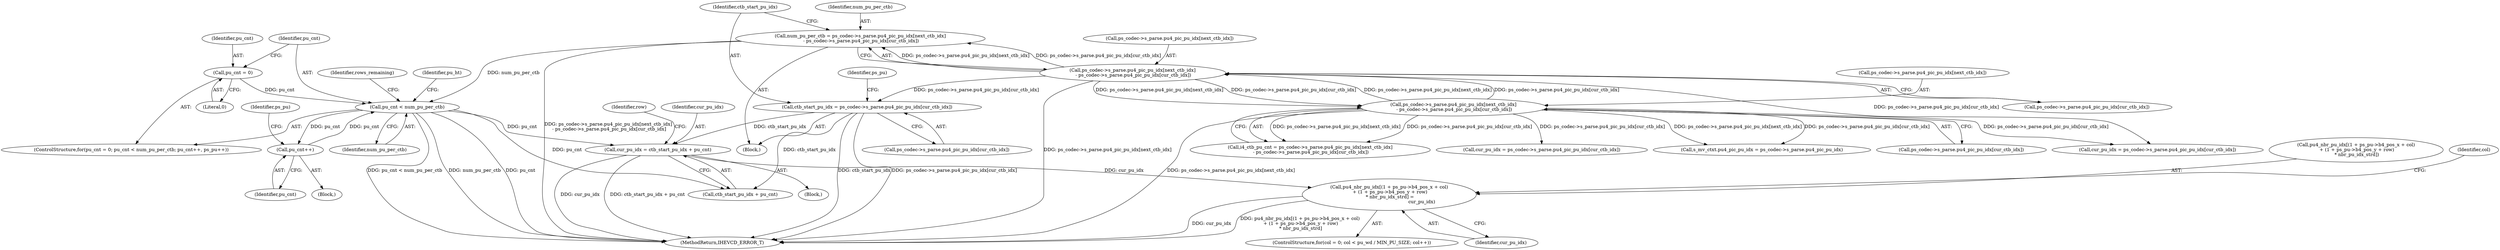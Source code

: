 digraph "0_Android_2b9fb0c2074d370a254b35e2489de2d94943578d@array" {
"1003769" [label="(Call,pu4_nbr_pu_idx[(1 + ps_pu->b4_pos_x + col)\n + (1 + ps_pu->b4_pos_y + row)\n * nbr_pu_idx_strd] =\n                                            cur_pu_idx)"];
"1003742" [label="(Call,cur_pu_idx = ctb_start_pu_idx + pu_cnt)"];
"1003689" [label="(Call,ctb_start_pu_idx = ps_codec->s_parse.pu4_pic_pu_idx[cur_ctb_idx])"];
"1003674" [label="(Call,ps_codec->s_parse.pu4_pic_pu_idx[next_ctb_idx]\n - ps_codec->s_parse.pu4_pic_pu_idx[cur_ctb_idx])"];
"1003362" [label="(Call,ps_codec->s_parse.pu4_pic_pu_idx[next_ctb_idx]\n - ps_codec->s_parse.pu4_pic_pu_idx[cur_ctb_idx])"];
"1003712" [label="(Call,pu_cnt < num_pu_per_ctb)"];
"1003716" [label="(Call,pu_cnt++)"];
"1003709" [label="(Call,pu_cnt = 0)"];
"1003672" [label="(Call,num_pu_per_ctb = ps_codec->s_parse.pu4_pic_pu_idx[next_ctb_idx]\n - ps_codec->s_parse.pu4_pic_pu_idx[cur_ctb_idx])"];
"1003749" [label="(Identifier,row)"];
"1003362" [label="(Call,ps_codec->s_parse.pu4_pic_pu_idx[next_ctb_idx]\n - ps_codec->s_parse.pu4_pic_pu_idx[cur_ctb_idx])"];
"1003758" [label="(ControlStructure,for(col = 0; col < pu_wd / MIN_PU_SIZE; col++))"];
"1003743" [label="(Identifier,cur_pu_idx)"];
"1003699" [label="(Identifier,ps_pu)"];
"1003377" [label="(Call,cur_pu_idx = ps_codec->s_parse.pu4_pic_pu_idx[cur_ctb_idx])"];
"1003714" [label="(Identifier,num_pu_per_ctb)"];
"1003770" [label="(Call,pu4_nbr_pu_idx[(1 + ps_pu->b4_pos_x + col)\n + (1 + ps_pu->b4_pos_y + row)\n * nbr_pu_idx_strd])"];
"1003363" [label="(Call,ps_codec->s_parse.pu4_pic_pu_idx[next_ctb_idx])"];
"1003720" [label="(Block,)"];
"1003711" [label="(Literal,0)"];
"1003682" [label="(Call,ps_codec->s_parse.pu4_pic_pu_idx[cur_ctb_idx])"];
"1003744" [label="(Call,ctb_start_pu_idx + pu_cnt)"];
"1003716" [label="(Call,pu_cnt++)"];
"1003370" [label="(Call,ps_codec->s_parse.pu4_pic_pu_idx[cur_ctb_idx])"];
"1003710" [label="(Identifier,pu_cnt)"];
"1003673" [label="(Identifier,num_pu_per_ctb)"];
"1003675" [label="(Call,ps_codec->s_parse.pu4_pic_pu_idx[next_ctb_idx])"];
"1005291" [label="(MethodReturn,IHEVCD_ERROR_T)"];
"1003789" [label="(Identifier,cur_pu_idx)"];
"1003769" [label="(Call,pu4_nbr_pu_idx[(1 + ps_pu->b4_pos_x + col)\n + (1 + ps_pu->b4_pos_y + row)\n * nbr_pu_idx_strd] =\n                                            cur_pu_idx)"];
"1003768" [label="(Identifier,col)"];
"1003691" [label="(Call,ps_codec->s_parse.pu4_pic_pu_idx[cur_ctb_idx])"];
"1003713" [label="(Identifier,pu_cnt)"];
"1003717" [label="(Identifier,pu_cnt)"];
"1003724" [label="(Identifier,pu_ht)"];
"1003709" [label="(Call,pu_cnt = 0)"];
"1003712" [label="(Call,pu_cnt < num_pu_per_ctb)"];
"1003719" [label="(Identifier,ps_pu)"];
"1003715" [label="(Block,)"];
"1003689" [label="(Call,ctb_start_pu_idx = ps_codec->s_parse.pu4_pic_pu_idx[cur_ctb_idx])"];
"1003534" [label="(Block,)"];
"1003674" [label="(Call,ps_codec->s_parse.pu4_pic_pu_idx[next_ctb_idx]\n - ps_codec->s_parse.pu4_pic_pu_idx[cur_ctb_idx])"];
"1003479" [label="(Call,s_mv_ctxt.pu4_pic_pu_idx = ps_codec->s_parse.pu4_pic_pu_idx)"];
"1003690" [label="(Identifier,ctb_start_pu_idx)"];
"1003954" [label="(Call,cur_pu_idx = ps_codec->s_parse.pu4_pic_pu_idx[cur_ctb_idx])"];
"1003742" [label="(Call,cur_pu_idx = ctb_start_pu_idx + pu_cnt)"];
"1003672" [label="(Call,num_pu_per_ctb = ps_codec->s_parse.pu4_pic_pu_idx[next_ctb_idx]\n - ps_codec->s_parse.pu4_pic_pu_idx[cur_ctb_idx])"];
"1003793" [label="(Identifier,rows_remaining)"];
"1003708" [label="(ControlStructure,for(pu_cnt = 0; pu_cnt < num_pu_per_ctb; pu_cnt++, ps_pu++))"];
"1003360" [label="(Call,i4_ctb_pu_cnt = ps_codec->s_parse.pu4_pic_pu_idx[next_ctb_idx]\n - ps_codec->s_parse.pu4_pic_pu_idx[cur_ctb_idx])"];
"1003769" -> "1003758"  [label="AST: "];
"1003769" -> "1003789"  [label="CFG: "];
"1003770" -> "1003769"  [label="AST: "];
"1003789" -> "1003769"  [label="AST: "];
"1003768" -> "1003769"  [label="CFG: "];
"1003769" -> "1005291"  [label="DDG: cur_pu_idx"];
"1003769" -> "1005291"  [label="DDG: pu4_nbr_pu_idx[(1 + ps_pu->b4_pos_x + col)\n + (1 + ps_pu->b4_pos_y + row)\n * nbr_pu_idx_strd]"];
"1003742" -> "1003769"  [label="DDG: cur_pu_idx"];
"1003742" -> "1003720"  [label="AST: "];
"1003742" -> "1003744"  [label="CFG: "];
"1003743" -> "1003742"  [label="AST: "];
"1003744" -> "1003742"  [label="AST: "];
"1003749" -> "1003742"  [label="CFG: "];
"1003742" -> "1005291"  [label="DDG: cur_pu_idx"];
"1003742" -> "1005291"  [label="DDG: ctb_start_pu_idx + pu_cnt"];
"1003689" -> "1003742"  [label="DDG: ctb_start_pu_idx"];
"1003712" -> "1003742"  [label="DDG: pu_cnt"];
"1003689" -> "1003534"  [label="AST: "];
"1003689" -> "1003691"  [label="CFG: "];
"1003690" -> "1003689"  [label="AST: "];
"1003691" -> "1003689"  [label="AST: "];
"1003699" -> "1003689"  [label="CFG: "];
"1003689" -> "1005291"  [label="DDG: ctb_start_pu_idx"];
"1003689" -> "1005291"  [label="DDG: ps_codec->s_parse.pu4_pic_pu_idx[cur_ctb_idx]"];
"1003674" -> "1003689"  [label="DDG: ps_codec->s_parse.pu4_pic_pu_idx[cur_ctb_idx]"];
"1003689" -> "1003744"  [label="DDG: ctb_start_pu_idx"];
"1003674" -> "1003672"  [label="AST: "];
"1003674" -> "1003682"  [label="CFG: "];
"1003675" -> "1003674"  [label="AST: "];
"1003682" -> "1003674"  [label="AST: "];
"1003672" -> "1003674"  [label="CFG: "];
"1003674" -> "1005291"  [label="DDG: ps_codec->s_parse.pu4_pic_pu_idx[next_ctb_idx]"];
"1003674" -> "1003362"  [label="DDG: ps_codec->s_parse.pu4_pic_pu_idx[next_ctb_idx]"];
"1003674" -> "1003362"  [label="DDG: ps_codec->s_parse.pu4_pic_pu_idx[cur_ctb_idx]"];
"1003674" -> "1003672"  [label="DDG: ps_codec->s_parse.pu4_pic_pu_idx[next_ctb_idx]"];
"1003674" -> "1003672"  [label="DDG: ps_codec->s_parse.pu4_pic_pu_idx[cur_ctb_idx]"];
"1003362" -> "1003674"  [label="DDG: ps_codec->s_parse.pu4_pic_pu_idx[next_ctb_idx]"];
"1003362" -> "1003674"  [label="DDG: ps_codec->s_parse.pu4_pic_pu_idx[cur_ctb_idx]"];
"1003674" -> "1003954"  [label="DDG: ps_codec->s_parse.pu4_pic_pu_idx[cur_ctb_idx]"];
"1003362" -> "1003360"  [label="AST: "];
"1003362" -> "1003370"  [label="CFG: "];
"1003363" -> "1003362"  [label="AST: "];
"1003370" -> "1003362"  [label="AST: "];
"1003360" -> "1003362"  [label="CFG: "];
"1003362" -> "1005291"  [label="DDG: ps_codec->s_parse.pu4_pic_pu_idx[next_ctb_idx]"];
"1003362" -> "1003360"  [label="DDG: ps_codec->s_parse.pu4_pic_pu_idx[next_ctb_idx]"];
"1003362" -> "1003360"  [label="DDG: ps_codec->s_parse.pu4_pic_pu_idx[cur_ctb_idx]"];
"1003362" -> "1003377"  [label="DDG: ps_codec->s_parse.pu4_pic_pu_idx[cur_ctb_idx]"];
"1003362" -> "1003479"  [label="DDG: ps_codec->s_parse.pu4_pic_pu_idx[next_ctb_idx]"];
"1003362" -> "1003479"  [label="DDG: ps_codec->s_parse.pu4_pic_pu_idx[cur_ctb_idx]"];
"1003362" -> "1003954"  [label="DDG: ps_codec->s_parse.pu4_pic_pu_idx[cur_ctb_idx]"];
"1003712" -> "1003708"  [label="AST: "];
"1003712" -> "1003714"  [label="CFG: "];
"1003713" -> "1003712"  [label="AST: "];
"1003714" -> "1003712"  [label="AST: "];
"1003724" -> "1003712"  [label="CFG: "];
"1003793" -> "1003712"  [label="CFG: "];
"1003712" -> "1005291"  [label="DDG: pu_cnt"];
"1003712" -> "1005291"  [label="DDG: pu_cnt < num_pu_per_ctb"];
"1003712" -> "1005291"  [label="DDG: num_pu_per_ctb"];
"1003716" -> "1003712"  [label="DDG: pu_cnt"];
"1003709" -> "1003712"  [label="DDG: pu_cnt"];
"1003672" -> "1003712"  [label="DDG: num_pu_per_ctb"];
"1003712" -> "1003716"  [label="DDG: pu_cnt"];
"1003712" -> "1003744"  [label="DDG: pu_cnt"];
"1003716" -> "1003715"  [label="AST: "];
"1003716" -> "1003717"  [label="CFG: "];
"1003717" -> "1003716"  [label="AST: "];
"1003719" -> "1003716"  [label="CFG: "];
"1003709" -> "1003708"  [label="AST: "];
"1003709" -> "1003711"  [label="CFG: "];
"1003710" -> "1003709"  [label="AST: "];
"1003711" -> "1003709"  [label="AST: "];
"1003713" -> "1003709"  [label="CFG: "];
"1003672" -> "1003534"  [label="AST: "];
"1003673" -> "1003672"  [label="AST: "];
"1003690" -> "1003672"  [label="CFG: "];
"1003672" -> "1005291"  [label="DDG: ps_codec->s_parse.pu4_pic_pu_idx[next_ctb_idx]\n - ps_codec->s_parse.pu4_pic_pu_idx[cur_ctb_idx]"];
}
